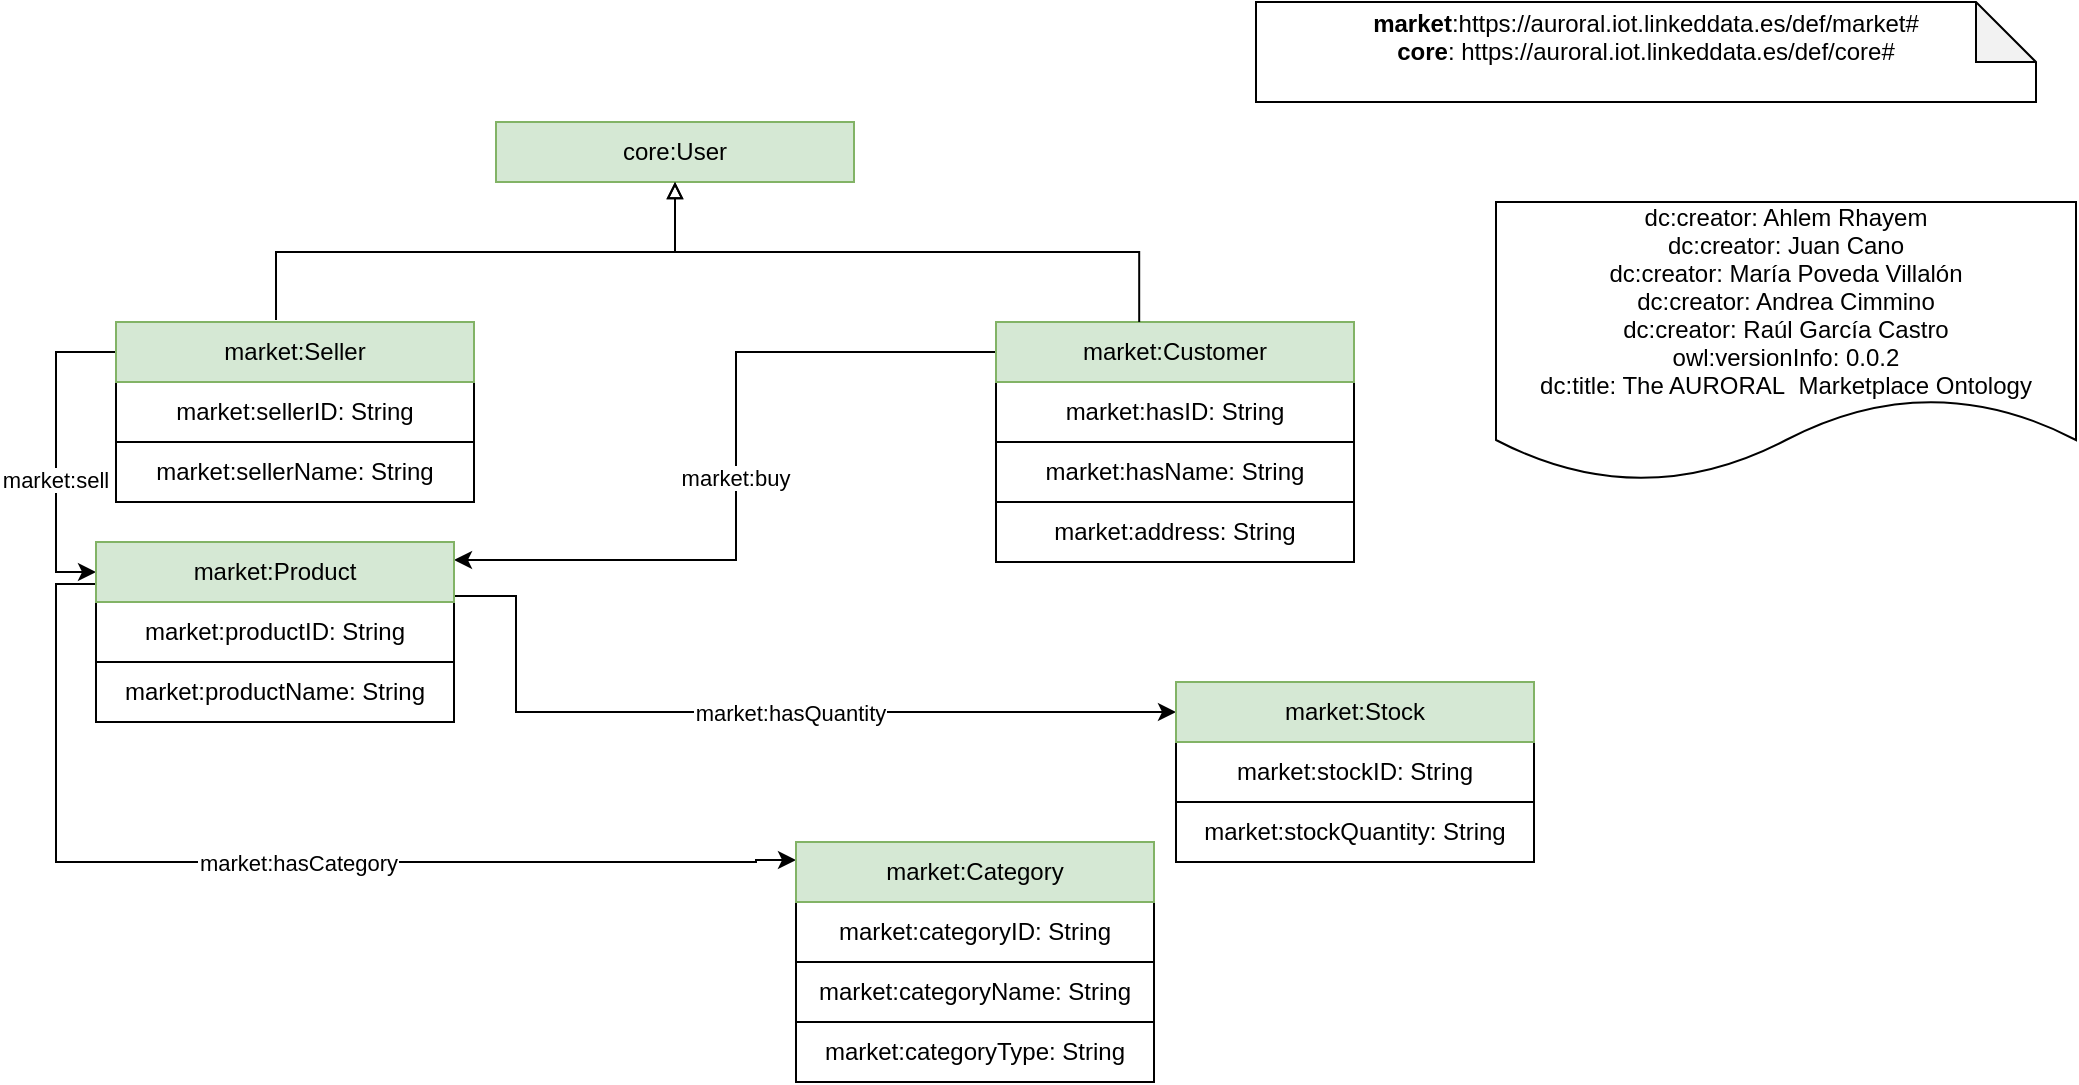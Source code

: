 <mxfile version="13.9.9" type="device"><diagram id="tEXNle_WKHqZQ5hmjCtZ" name="Page-1"><mxGraphModel dx="2980" dy="2962" grid="1" gridSize="10" guides="1" tooltips="1" connect="1" arrows="1" fold="1" page="1" pageScale="1" pageWidth="1654" pageHeight="2336" math="0" shadow="0"><root><mxCell id="0"/><mxCell id="1" parent="0"/><mxCell id="i5nerkvHXK-yTZkJUb-p-17" value="market:sell" style="edgeStyle=orthogonalEdgeStyle;rounded=0;orthogonalLoop=1;jettySize=auto;fontSize=11;endArrow=classic;endFill=1;" parent="1" source="RWa5MRrbY8D76r_HKVQr-15" target="RWa5MRrbY8D76r_HKVQr-18" edge="1"><mxGeometry x="0.167" relative="1" as="geometry"><mxPoint as="offset"/><mxPoint x="-860" y="100" as="sourcePoint"/><mxPoint x="-860" y="240" as="targetPoint"/><Array as="points"><mxPoint x="-1080" y="75"/><mxPoint x="-1080" y="185"/></Array></mxGeometry></mxCell><mxCell id="i5nerkvHXK-yTZkJUb-p-18" value="market:buy" style="edgeStyle=orthogonalEdgeStyle;rounded=0;orthogonalLoop=1;jettySize=auto;fontSize=11;endArrow=classic;endFill=1;entryX=1;entryY=0.3;entryDx=0;entryDy=0;" parent="1" source="RWa5MRrbY8D76r_HKVQr-6" target="RWa5MRrbY8D76r_HKVQr-18" edge="1"><mxGeometry x="0.026" relative="1" as="geometry"><mxPoint as="offset"/><mxPoint x="-640" y="110" as="sourcePoint"/><mxPoint x="-880" y="200" as="targetPoint"/><Array as="points"><mxPoint x="-740" y="75"/><mxPoint x="-740" y="179"/></Array></mxGeometry></mxCell><mxCell id="i5nerkvHXK-yTZkJUb-p-19" value="market:hasCategory" style="edgeStyle=orthogonalEdgeStyle;rounded=0;orthogonalLoop=1;jettySize=auto;fontSize=11;endArrow=classic;endFill=1;entryX=0;entryY=0.3;entryDx=0;entryDy=0;exitX=0;exitY=0.7;exitDx=0;exitDy=0;" parent="1" source="RWa5MRrbY8D76r_HKVQr-18" target="RWa5MRrbY8D76r_HKVQr-21" edge="1"><mxGeometry x="0.059" relative="1" as="geometry"><mxPoint as="offset"/><mxPoint x="-995" y="270" as="sourcePoint"/><mxPoint x="-730" y="410" as="targetPoint"/><Array as="points"><mxPoint x="-1080" y="191"/><mxPoint x="-1080" y="330"/><mxPoint x="-730" y="330"/><mxPoint x="-730" y="329"/></Array></mxGeometry></mxCell><mxCell id="i5nerkvHXK-yTZkJUb-p-23" value="market:hasQuantity" style="edgeStyle=orthogonalEdgeStyle;rounded=0;orthogonalLoop=1;jettySize=auto;fontSize=11;endArrow=classic;endFill=1;exitX=1;exitY=0.9;exitDx=0;exitDy=0;" parent="1" source="RWa5MRrbY8D76r_HKVQr-18" target="RWa5MRrbY8D76r_HKVQr-12" edge="1"><mxGeometry x="0.081" relative="1" as="geometry"><mxPoint as="offset"/><mxPoint x="-985" y="270" as="sourcePoint"/><mxPoint x="-560" y="290" as="targetPoint"/><Array as="points"><mxPoint x="-850" y="197"/><mxPoint x="-850" y="255"/></Array></mxGeometry></mxCell><mxCell id="RWa5MRrbY8D76r_HKVQr-1" value="&lt;div&gt;&lt;b&gt;market&lt;/b&gt;&lt;span&gt;:https://auroral.iot.linkeddata.es/def/market#&lt;/span&gt;&lt;br&gt;&lt;/div&gt;&lt;div&gt;&lt;b&gt;core&lt;/b&gt;:&amp;nbsp;https://auroral.iot.linkeddata.es/def/core#&lt;br&gt;&lt;/div&gt;&lt;div&gt;&lt;br&gt;&lt;/div&gt;" style="shape=note;whiteSpace=wrap;html=1;backgroundOutline=1;darkOpacity=0.05;" parent="1" vertex="1"><mxGeometry x="-480" y="-100" width="390" height="50" as="geometry"/></mxCell><mxCell id="RWa5MRrbY8D76r_HKVQr-2" value="dc:creator: Ahlem Rhayem&#10;dc:creator: Juan Cano&#10;dc:creator: María Poveda Villalón&#10;dc:creator: Andrea Cimmino&#10;dc:creator: Raúl García Castro&#10;owl:versionInfo: 0.0.2&#10;dc:title: The AURORAL  Marketplace Ontology" style="shape=document;boundedLbl=1;" parent="1" vertex="1"><mxGeometry x="-360" width="290" height="140" as="geometry"/></mxCell><mxCell id="RWa5MRrbY8D76r_HKVQr-5" value="market:hasID: String" style="rounded=0;whiteSpace=wrap;html=1;snapToPoint=1;points=[[0.1,0],[0.2,0],[0.3,0],[0.4,0],[0.5,0],[0.6,0],[0.7,0],[0.8,0],[0.9,0],[0,0.1],[0,0.3],[0,0.5],[0,0.7],[0,0.9],[0.1,1],[0.2,1],[0.3,1],[0.4,1],[0.5,1],[0.6,1],[0.7,1],[0.8,1],[0.9,1],[1,0.1],[1,0.3],[1,0.5],[1,0.7],[1,0.9]];" parent="1" vertex="1"><mxGeometry x="-610" y="90.0" width="179" height="30" as="geometry"/></mxCell><mxCell id="RWa5MRrbY8D76r_HKVQr-6" value="market:Customer" style="rounded=0;whiteSpace=wrap;html=1;snapToPoint=1;points=[[0.1,0],[0.2,0],[0.3,0],[0.4,0],[0.5,0],[0.6,0],[0.7,0],[0.8,0],[0.9,0],[0,0.1],[0,0.3],[0,0.5],[0,0.7],[0,0.9],[0.1,1],[0.2,1],[0.3,1],[0.4,1],[0.5,1],[0.6,1],[0.7,1],[0.8,1],[0.9,1],[1,0.1],[1,0.3],[1,0.5],[1,0.7],[1,0.9]];fillColor=#d5e8d4;strokeColor=#82b366;" parent="1" vertex="1"><mxGeometry x="-610" y="60.0" width="179" height="30" as="geometry"/></mxCell><mxCell id="RWa5MRrbY8D76r_HKVQr-9" value="market:hasName: String" style="rounded=0;whiteSpace=wrap;html=1;snapToPoint=1;points=[[0.1,0],[0.2,0],[0.3,0],[0.4,0],[0.5,0],[0.6,0],[0.7,0],[0.8,0],[0.9,0],[0,0.1],[0,0.3],[0,0.5],[0,0.7],[0,0.9],[0.1,1],[0.2,1],[0.3,1],[0.4,1],[0.5,1],[0.6,1],[0.7,1],[0.8,1],[0.9,1],[1,0.1],[1,0.3],[1,0.5],[1,0.7],[1,0.9]];" parent="1" vertex="1"><mxGeometry x="-610" y="120.0" width="179" height="30" as="geometry"/></mxCell><mxCell id="RWa5MRrbY8D76r_HKVQr-10" value="market:address: String" style="rounded=0;whiteSpace=wrap;html=1;snapToPoint=1;points=[[0.1,0],[0.2,0],[0.3,0],[0.4,0],[0.5,0],[0.6,0],[0.7,0],[0.8,0],[0.9,0],[0,0.1],[0,0.3],[0,0.5],[0,0.7],[0,0.9],[0.1,1],[0.2,1],[0.3,1],[0.4,1],[0.5,1],[0.6,1],[0.7,1],[0.8,1],[0.9,1],[1,0.1],[1,0.3],[1,0.5],[1,0.7],[1,0.9]];" parent="1" vertex="1"><mxGeometry x="-610" y="150.0" width="179" height="30" as="geometry"/></mxCell><mxCell id="RWa5MRrbY8D76r_HKVQr-11" value="market:stockID: String" style="rounded=0;whiteSpace=wrap;html=1;snapToPoint=1;points=[[0.1,0],[0.2,0],[0.3,0],[0.4,0],[0.5,0],[0.6,0],[0.7,0],[0.8,0],[0.9,0],[0,0.1],[0,0.3],[0,0.5],[0,0.7],[0,0.9],[0.1,1],[0.2,1],[0.3,1],[0.4,1],[0.5,1],[0.6,1],[0.7,1],[0.8,1],[0.9,1],[1,0.1],[1,0.3],[1,0.5],[1,0.7],[1,0.9]];" parent="1" vertex="1"><mxGeometry x="-520" y="270.0" width="179" height="30" as="geometry"/></mxCell><mxCell id="RWa5MRrbY8D76r_HKVQr-12" value="market:Stock" style="rounded=0;whiteSpace=wrap;html=1;snapToPoint=1;points=[[0.1,0],[0.2,0],[0.3,0],[0.4,0],[0.5,0],[0.6,0],[0.7,0],[0.8,0],[0.9,0],[0,0.1],[0,0.3],[0,0.5],[0,0.7],[0,0.9],[0.1,1],[0.2,1],[0.3,1],[0.4,1],[0.5,1],[0.6,1],[0.7,1],[0.8,1],[0.9,1],[1,0.1],[1,0.3],[1,0.5],[1,0.7],[1,0.9]];fillColor=#d5e8d4;strokeColor=#82b366;" parent="1" vertex="1"><mxGeometry x="-520" y="240.0" width="179" height="30" as="geometry"/></mxCell><mxCell id="RWa5MRrbY8D76r_HKVQr-13" value="market:stockQuantity: String" style="rounded=0;whiteSpace=wrap;html=1;snapToPoint=1;points=[[0.1,0],[0.2,0],[0.3,0],[0.4,0],[0.5,0],[0.6,0],[0.7,0],[0.8,0],[0.9,0],[0,0.1],[0,0.3],[0,0.5],[0,0.7],[0,0.9],[0.1,1],[0.2,1],[0.3,1],[0.4,1],[0.5,1],[0.6,1],[0.7,1],[0.8,1],[0.9,1],[1,0.1],[1,0.3],[1,0.5],[1,0.7],[1,0.9]];" parent="1" vertex="1"><mxGeometry x="-520" y="300.0" width="179" height="30" as="geometry"/></mxCell><mxCell id="RWa5MRrbY8D76r_HKVQr-14" value="market:sellerID: String" style="rounded=0;whiteSpace=wrap;html=1;snapToPoint=1;points=[[0.1,0],[0.2,0],[0.3,0],[0.4,0],[0.5,0],[0.6,0],[0.7,0],[0.8,0],[0.9,0],[0,0.1],[0,0.3],[0,0.5],[0,0.7],[0,0.9],[0.1,1],[0.2,1],[0.3,1],[0.4,1],[0.5,1],[0.6,1],[0.7,1],[0.8,1],[0.9,1],[1,0.1],[1,0.3],[1,0.5],[1,0.7],[1,0.9]];" parent="1" vertex="1"><mxGeometry x="-1050" y="90.0" width="179" height="30" as="geometry"/></mxCell><mxCell id="RWa5MRrbY8D76r_HKVQr-15" value="market:Seller" style="rounded=0;whiteSpace=wrap;html=1;snapToPoint=1;points=[[0.1,0],[0.2,0],[0.3,0],[0.4,0],[0.5,0],[0.6,0],[0.7,0],[0.8,0],[0.9,0],[0,0.1],[0,0.3],[0,0.5],[0,0.7],[0,0.9],[0.1,1],[0.2,1],[0.3,1],[0.4,1],[0.5,1],[0.6,1],[0.7,1],[0.8,1],[0.9,1],[1,0.1],[1,0.3],[1,0.5],[1,0.7],[1,0.9]];fillColor=#d5e8d4;strokeColor=#82b366;" parent="1" vertex="1"><mxGeometry x="-1050" y="60.0" width="179" height="30" as="geometry"/></mxCell><mxCell id="RWa5MRrbY8D76r_HKVQr-16" value="market:sellerName: String" style="rounded=0;whiteSpace=wrap;html=1;snapToPoint=1;points=[[0.1,0],[0.2,0],[0.3,0],[0.4,0],[0.5,0],[0.6,0],[0.7,0],[0.8,0],[0.9,0],[0,0.1],[0,0.3],[0,0.5],[0,0.7],[0,0.9],[0.1,1],[0.2,1],[0.3,1],[0.4,1],[0.5,1],[0.6,1],[0.7,1],[0.8,1],[0.9,1],[1,0.1],[1,0.3],[1,0.5],[1,0.7],[1,0.9]];" parent="1" vertex="1"><mxGeometry x="-1050" y="120.0" width="179" height="30" as="geometry"/></mxCell><mxCell id="RWa5MRrbY8D76r_HKVQr-17" value="market:productID: String" style="rounded=0;whiteSpace=wrap;html=1;snapToPoint=1;points=[[0.1,0],[0.2,0],[0.3,0],[0.4,0],[0.5,0],[0.6,0],[0.7,0],[0.8,0],[0.9,0],[0,0.1],[0,0.3],[0,0.5],[0,0.7],[0,0.9],[0.1,1],[0.2,1],[0.3,1],[0.4,1],[0.5,1],[0.6,1],[0.7,1],[0.8,1],[0.9,1],[1,0.1],[1,0.3],[1,0.5],[1,0.7],[1,0.9]];" parent="1" vertex="1"><mxGeometry x="-1060" y="200.0" width="179" height="30" as="geometry"/></mxCell><mxCell id="RWa5MRrbY8D76r_HKVQr-18" value="market:Product" style="rounded=0;whiteSpace=wrap;html=1;snapToPoint=1;points=[[0.1,0],[0.2,0],[0.3,0],[0.4,0],[0.5,0],[0.6,0],[0.7,0],[0.8,0],[0.9,0],[0,0.1],[0,0.3],[0,0.5],[0,0.7],[0,0.9],[0.1,1],[0.2,1],[0.3,1],[0.4,1],[0.5,1],[0.6,1],[0.7,1],[0.8,1],[0.9,1],[1,0.1],[1,0.3],[1,0.5],[1,0.7],[1,0.9]];fillColor=#d5e8d4;strokeColor=#82b366;" parent="1" vertex="1"><mxGeometry x="-1060" y="170.0" width="179" height="30" as="geometry"/></mxCell><mxCell id="RWa5MRrbY8D76r_HKVQr-19" value="market:productName: String" style="rounded=0;whiteSpace=wrap;html=1;snapToPoint=1;points=[[0.1,0],[0.2,0],[0.3,0],[0.4,0],[0.5,0],[0.6,0],[0.7,0],[0.8,0],[0.9,0],[0,0.1],[0,0.3],[0,0.5],[0,0.7],[0,0.9],[0.1,1],[0.2,1],[0.3,1],[0.4,1],[0.5,1],[0.6,1],[0.7,1],[0.8,1],[0.9,1],[1,0.1],[1,0.3],[1,0.5],[1,0.7],[1,0.9]];" parent="1" vertex="1"><mxGeometry x="-1060" y="230.0" width="179" height="30" as="geometry"/></mxCell><mxCell id="RWa5MRrbY8D76r_HKVQr-20" value="market:categoryID: String" style="rounded=0;whiteSpace=wrap;html=1;snapToPoint=1;points=[[0.1,0],[0.2,0],[0.3,0],[0.4,0],[0.5,0],[0.6,0],[0.7,0],[0.8,0],[0.9,0],[0,0.1],[0,0.3],[0,0.5],[0,0.7],[0,0.9],[0.1,1],[0.2,1],[0.3,1],[0.4,1],[0.5,1],[0.6,1],[0.7,1],[0.8,1],[0.9,1],[1,0.1],[1,0.3],[1,0.5],[1,0.7],[1,0.9]];" parent="1" vertex="1"><mxGeometry x="-710" y="350.0" width="179" height="30" as="geometry"/></mxCell><mxCell id="RWa5MRrbY8D76r_HKVQr-21" value="market:Category" style="rounded=0;whiteSpace=wrap;html=1;snapToPoint=1;points=[[0.1,0],[0.2,0],[0.3,0],[0.4,0],[0.5,0],[0.6,0],[0.7,0],[0.8,0],[0.9,0],[0,0.1],[0,0.3],[0,0.5],[0,0.7],[0,0.9],[0.1,1],[0.2,1],[0.3,1],[0.4,1],[0.5,1],[0.6,1],[0.7,1],[0.8,1],[0.9,1],[1,0.1],[1,0.3],[1,0.5],[1,0.7],[1,0.9]];fillColor=#d5e8d4;strokeColor=#82b366;" parent="1" vertex="1"><mxGeometry x="-710" y="320.0" width="179" height="30" as="geometry"/></mxCell><mxCell id="RWa5MRrbY8D76r_HKVQr-22" value="market:categoryName: String" style="rounded=0;whiteSpace=wrap;html=1;snapToPoint=1;points=[[0.1,0],[0.2,0],[0.3,0],[0.4,0],[0.5,0],[0.6,0],[0.7,0],[0.8,0],[0.9,0],[0,0.1],[0,0.3],[0,0.5],[0,0.7],[0,0.9],[0.1,1],[0.2,1],[0.3,1],[0.4,1],[0.5,1],[0.6,1],[0.7,1],[0.8,1],[0.9,1],[1,0.1],[1,0.3],[1,0.5],[1,0.7],[1,0.9]];" parent="1" vertex="1"><mxGeometry x="-710" y="380.0" width="179" height="30" as="geometry"/></mxCell><mxCell id="RWa5MRrbY8D76r_HKVQr-23" value="market:categoryType: String" style="rounded=0;whiteSpace=wrap;html=1;snapToPoint=1;points=[[0.1,0],[0.2,0],[0.3,0],[0.4,0],[0.5,0],[0.6,0],[0.7,0],[0.8,0],[0.9,0],[0,0.1],[0,0.3],[0,0.5],[0,0.7],[0,0.9],[0.1,1],[0.2,1],[0.3,1],[0.4,1],[0.5,1],[0.6,1],[0.7,1],[0.8,1],[0.9,1],[1,0.1],[1,0.3],[1,0.5],[1,0.7],[1,0.9]];" parent="1" vertex="1"><mxGeometry x="-710" y="410.0" width="179" height="30" as="geometry"/></mxCell><mxCell id="_faRsEGxIwkM0lPdd73S-1" value="core:User" style="rounded=0;whiteSpace=wrap;html=1;snapToPoint=1;points=[[0.1,0],[0.2,0],[0.3,0],[0.4,0],[0.5,0],[0.6,0],[0.7,0],[0.8,0],[0.9,0],[0,0.1],[0,0.3],[0,0.5],[0,0.7],[0,0.9],[0.1,1],[0.2,1],[0.3,1],[0.4,1],[0.5,1],[0.6,1],[0.7,1],[0.8,1],[0.9,1],[1,0.1],[1,0.3],[1,0.5],[1,0.7],[1,0.9]];fillColor=#d5e8d4;strokeColor=#82b366;" vertex="1" parent="1"><mxGeometry x="-860" y="-40.0" width="179" height="30" as="geometry"/></mxCell><mxCell id="_faRsEGxIwkM0lPdd73S-2" style="edgeStyle=orthogonalEdgeStyle;rounded=0;orthogonalLoop=1;jettySize=auto;html=1;exitX=0.4;exitY=0;exitDx=0;exitDy=0;entryX=0.5;entryY=1;entryDx=0;entryDy=0;fontSize=11;endArrow=block;endFill=0;" edge="1" parent="1" source="RWa5MRrbY8D76r_HKVQr-6" target="_faRsEGxIwkM0lPdd73S-1"><mxGeometry relative="1" as="geometry"><mxPoint x="-540" y="26" as="sourcePoint"/><mxPoint x="-489" as="targetPoint"/></mxGeometry></mxCell><mxCell id="_faRsEGxIwkM0lPdd73S-3" style="edgeStyle=orthogonalEdgeStyle;rounded=0;orthogonalLoop=1;jettySize=auto;html=1;exitX=0.447;exitY=-0.033;exitDx=0;exitDy=0;fontSize=11;endArrow=block;endFill=0;exitPerimeter=0;" edge="1" parent="1" source="RWa5MRrbY8D76r_HKVQr-15" target="_faRsEGxIwkM0lPdd73S-1"><mxGeometry relative="1" as="geometry"><mxPoint x="-537.9" y="60" as="sourcePoint"/><mxPoint x="-770" y="-10" as="targetPoint"/></mxGeometry></mxCell></root></mxGraphModel></diagram></mxfile>